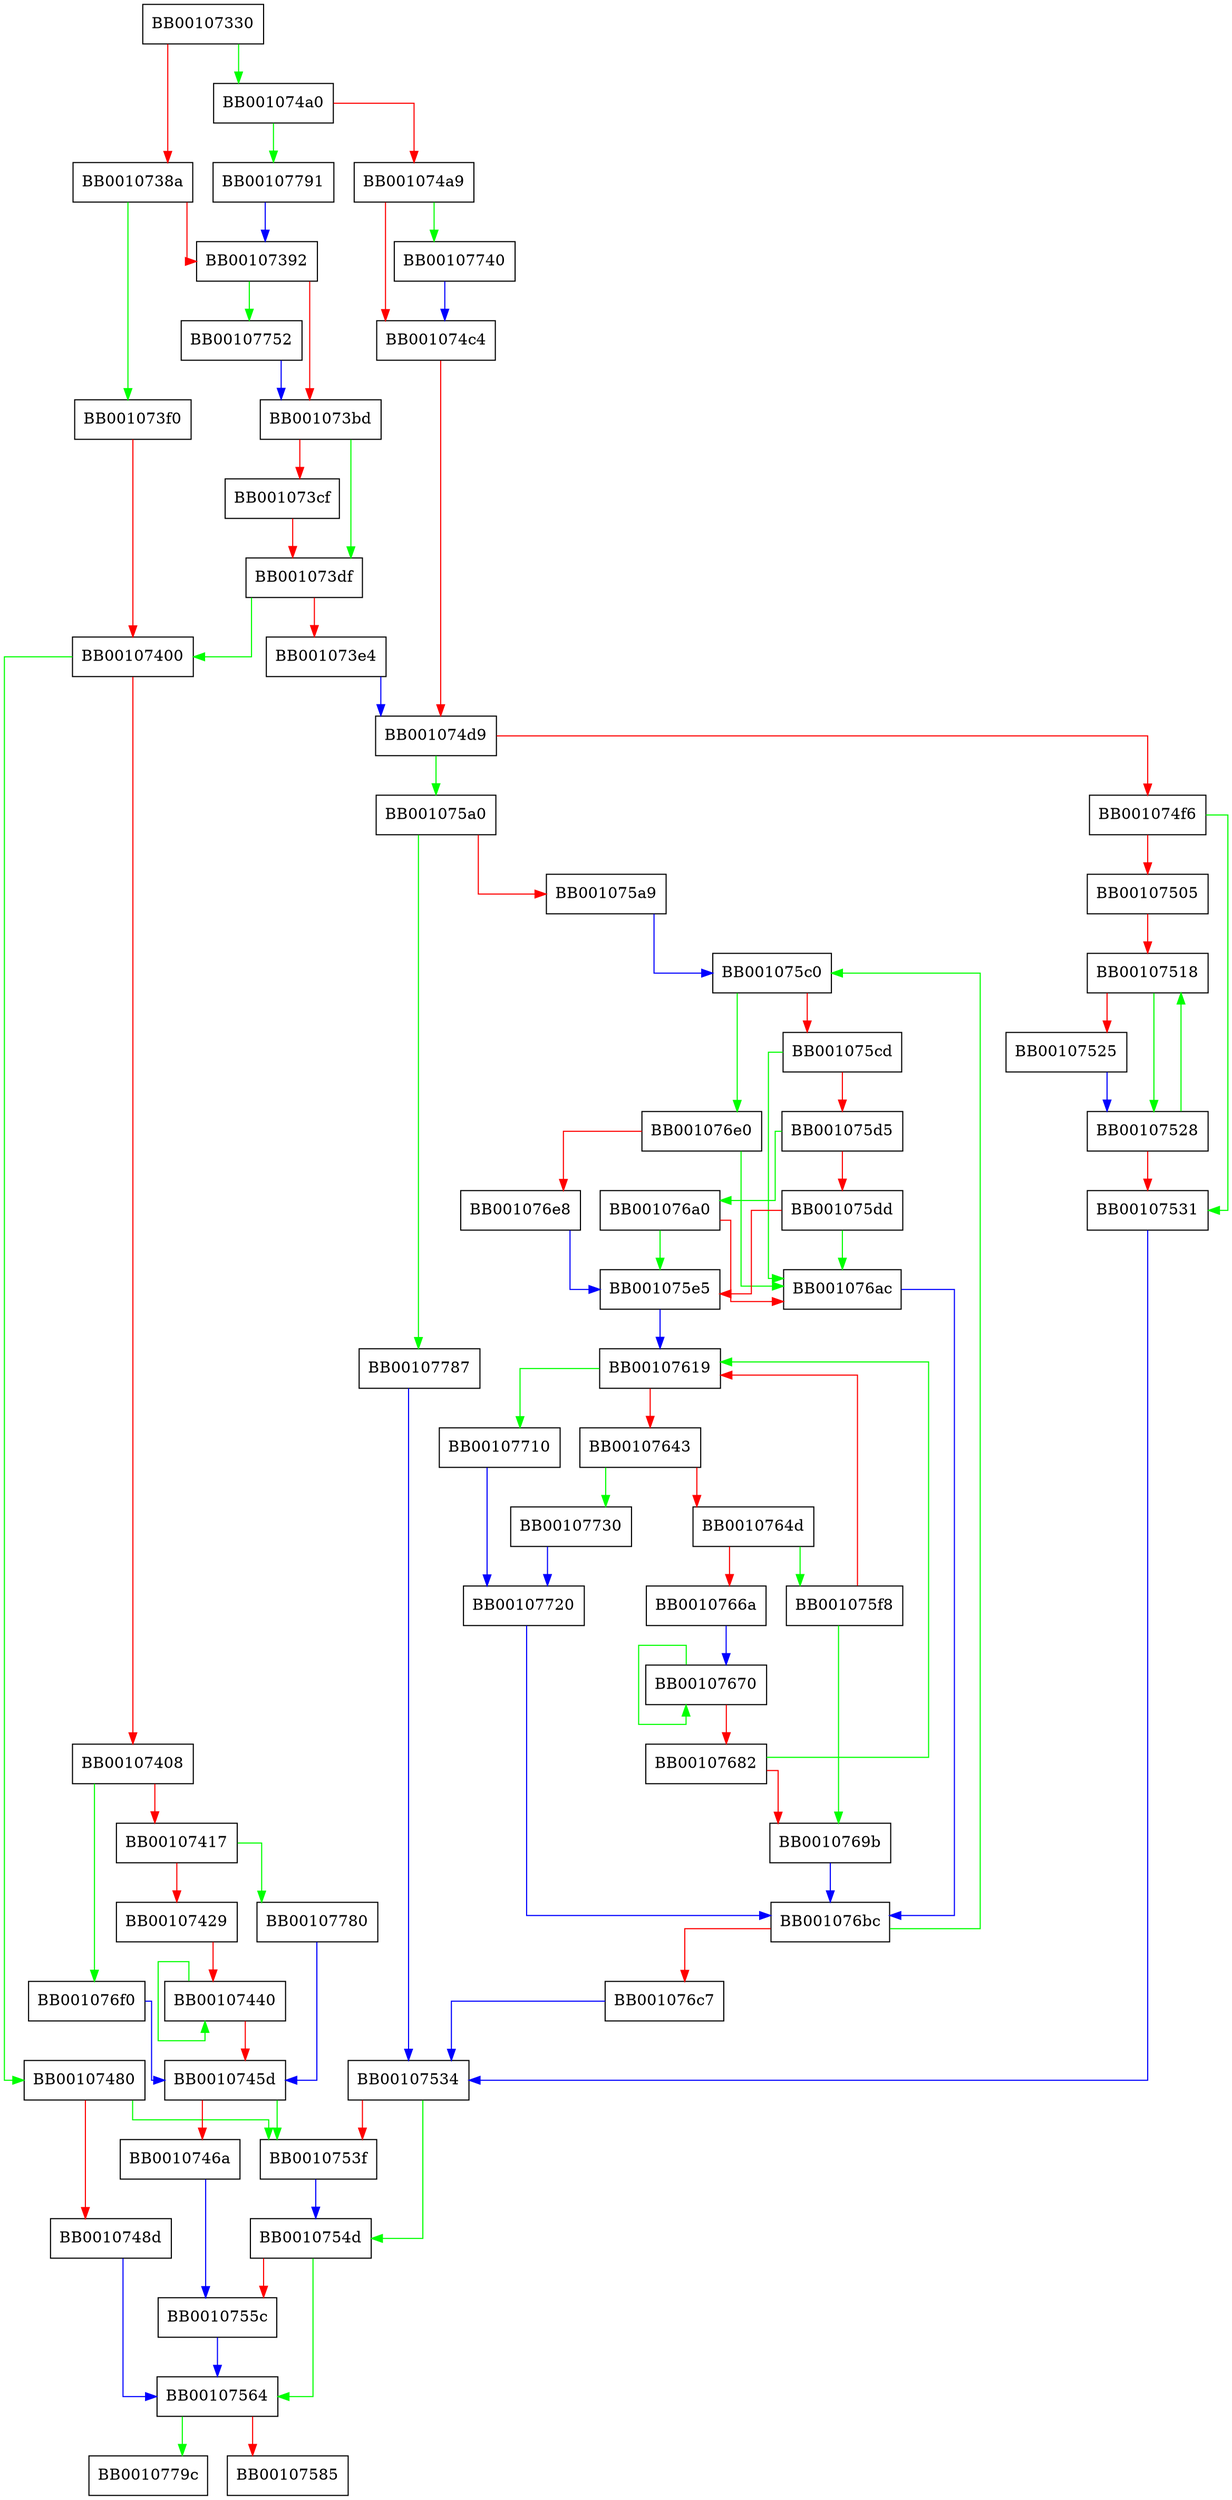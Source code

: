 digraph FUN_00107330 {
  node [shape="box"];
  graph [splines=ortho];
  BB00107330 -> BB001074a0 [color="green"];
  BB00107330 -> BB0010738a [color="red"];
  BB0010738a -> BB001073f0 [color="green"];
  BB0010738a -> BB00107392 [color="red"];
  BB00107392 -> BB00107752 [color="green"];
  BB00107392 -> BB001073bd [color="red"];
  BB001073bd -> BB001073df [color="green"];
  BB001073bd -> BB001073cf [color="red"];
  BB001073cf -> BB001073df [color="red"];
  BB001073df -> BB00107400 [color="green"];
  BB001073df -> BB001073e4 [color="red"];
  BB001073e4 -> BB001074d9 [color="blue"];
  BB001073f0 -> BB00107400 [color="red"];
  BB00107400 -> BB00107480 [color="green"];
  BB00107400 -> BB00107408 [color="red"];
  BB00107408 -> BB001076f0 [color="green"];
  BB00107408 -> BB00107417 [color="red"];
  BB00107417 -> BB00107780 [color="green"];
  BB00107417 -> BB00107429 [color="red"];
  BB00107429 -> BB00107440 [color="red"];
  BB00107440 -> BB00107440 [color="green"];
  BB00107440 -> BB0010745d [color="red"];
  BB0010745d -> BB0010753f [color="green"];
  BB0010745d -> BB0010746a [color="red"];
  BB0010746a -> BB0010755c [color="blue"];
  BB00107480 -> BB0010753f [color="green"];
  BB00107480 -> BB0010748d [color="red"];
  BB0010748d -> BB00107564 [color="blue"];
  BB001074a0 -> BB00107791 [color="green"];
  BB001074a0 -> BB001074a9 [color="red"];
  BB001074a9 -> BB00107740 [color="green"];
  BB001074a9 -> BB001074c4 [color="red"];
  BB001074c4 -> BB001074d9 [color="red"];
  BB001074d9 -> BB001075a0 [color="green"];
  BB001074d9 -> BB001074f6 [color="red"];
  BB001074f6 -> BB00107531 [color="green"];
  BB001074f6 -> BB00107505 [color="red"];
  BB00107505 -> BB00107518 [color="red"];
  BB00107518 -> BB00107528 [color="green"];
  BB00107518 -> BB00107525 [color="red"];
  BB00107525 -> BB00107528 [color="blue"];
  BB00107528 -> BB00107518 [color="green"];
  BB00107528 -> BB00107531 [color="red"];
  BB00107531 -> BB00107534 [color="blue"];
  BB00107534 -> BB0010754d [color="green"];
  BB00107534 -> BB0010753f [color="red"];
  BB0010753f -> BB0010754d [color="blue"];
  BB0010754d -> BB00107564 [color="green"];
  BB0010754d -> BB0010755c [color="red"];
  BB0010755c -> BB00107564 [color="blue"];
  BB00107564 -> BB0010779c [color="green"];
  BB00107564 -> BB00107585 [color="red"];
  BB001075a0 -> BB00107787 [color="green"];
  BB001075a0 -> BB001075a9 [color="red"];
  BB001075a9 -> BB001075c0 [color="blue"];
  BB001075c0 -> BB001076e0 [color="green"];
  BB001075c0 -> BB001075cd [color="red"];
  BB001075cd -> BB001076ac [color="green"];
  BB001075cd -> BB001075d5 [color="red"];
  BB001075d5 -> BB001076a0 [color="green"];
  BB001075d5 -> BB001075dd [color="red"];
  BB001075dd -> BB001076ac [color="green"];
  BB001075dd -> BB001075e5 [color="red"];
  BB001075e5 -> BB00107619 [color="blue"];
  BB001075f8 -> BB0010769b [color="green"];
  BB001075f8 -> BB00107619 [color="red"];
  BB00107619 -> BB00107710 [color="green"];
  BB00107619 -> BB00107643 [color="red"];
  BB00107643 -> BB00107730 [color="green"];
  BB00107643 -> BB0010764d [color="red"];
  BB0010764d -> BB001075f8 [color="green"];
  BB0010764d -> BB0010766a [color="red"];
  BB0010766a -> BB00107670 [color="blue"];
  BB00107670 -> BB00107670 [color="green"];
  BB00107670 -> BB00107682 [color="red"];
  BB00107682 -> BB00107619 [color="green"];
  BB00107682 -> BB0010769b [color="red"];
  BB0010769b -> BB001076bc [color="blue"];
  BB001076a0 -> BB001075e5 [color="green"];
  BB001076a0 -> BB001076ac [color="red"];
  BB001076ac -> BB001076bc [color="blue"];
  BB001076bc -> BB001075c0 [color="green"];
  BB001076bc -> BB001076c7 [color="red"];
  BB001076c7 -> BB00107534 [color="blue"];
  BB001076e0 -> BB001076ac [color="green"];
  BB001076e0 -> BB001076e8 [color="red"];
  BB001076e8 -> BB001075e5 [color="blue"];
  BB001076f0 -> BB0010745d [color="blue"];
  BB00107710 -> BB00107720 [color="blue"];
  BB00107720 -> BB001076bc [color="blue"];
  BB00107730 -> BB00107720 [color="blue"];
  BB00107740 -> BB001074c4 [color="blue"];
  BB00107752 -> BB001073bd [color="blue"];
  BB00107780 -> BB0010745d [color="blue"];
  BB00107787 -> BB00107534 [color="blue"];
  BB00107791 -> BB00107392 [color="blue"];
}